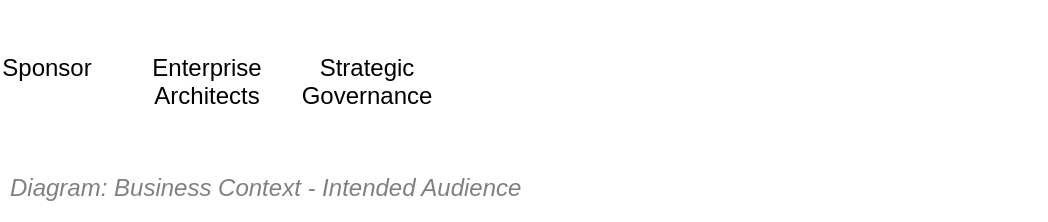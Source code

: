 <mxfile compressed="false" version="17.5.0" type="google">
  <diagram id="5yoc6g_hvBCZKsjoFb31" name="Business Context/Confidentiality/Intended Audience">
    <mxGraphModel grid="1" page="1" gridSize="10" guides="1" tooltips="1" connect="1" arrows="1" fold="1" pageScale="1" pageWidth="827" pageHeight="1169" math="0" shadow="0">
      <root>
        <mxCell id="hpkG3vvpmCNVcmLQrAHS-0" />
        <mxCell id="hpkG3vvpmCNVcmLQrAHS-1" value="Diagram" parent="hpkG3vvpmCNVcmLQrAHS-0" />
        <mxCell id="hpkG3vvpmCNVcmLQrAHS-2" value="&lt;font style=&quot;font-size: 12px&quot;&gt;Sponsor&lt;br style=&quot;font-size: 12px&quot;&gt;&lt;/font&gt;" style="shape=image;html=1;verticalAlign=top;verticalLabelPosition=bottom;labelBackgroundColor=none;imageAspect=0;aspect=fixed;image=https://cdn0.iconfinder.com/data/icons/elasto-online-store/26/00-ELASTOFONT-STORE-READY_user-128.png;strokeColor=#f0f0f0;fillColor=none;fontSize=11;fontColor=#000000;align=center;rounded=0;arcSize=12;" vertex="1" parent="hpkG3vvpmCNVcmLQrAHS-1">
          <mxGeometry x="130" y="210" width="20" height="20" as="geometry" />
        </mxCell>
        <mxCell id="CV-_k34muKexvlOtfAL0-1" value="&lt;font style=&quot;font-size: 12px&quot;&gt;Enterprise&lt;br&gt;Architects&lt;br style=&quot;font-size: 12px&quot;&gt;&lt;/font&gt;" style="shape=image;html=1;verticalAlign=top;verticalLabelPosition=bottom;labelBackgroundColor=none;imageAspect=0;aspect=fixed;image=https://cdn0.iconfinder.com/data/icons/elasto-online-store/26/00-ELASTOFONT-STORE-READY_user-128.png;strokeColor=#f0f0f0;fillColor=none;fontSize=11;fontColor=#000000;align=center;rounded=0;arcSize=12;" vertex="1" parent="hpkG3vvpmCNVcmLQrAHS-1">
          <mxGeometry x="210" y="210" width="20" height="20" as="geometry" />
        </mxCell>
        <mxCell id="tbXIjxaQs2wUtlKLT_zm-0" value="&lt;font style=&quot;font-size: 12px&quot;&gt;Strategic&lt;br&gt;Governance&lt;br style=&quot;font-size: 12px&quot;&gt;&lt;/font&gt;" style="shape=image;html=1;verticalAlign=top;verticalLabelPosition=bottom;labelBackgroundColor=none;imageAspect=0;aspect=fixed;image=https://cdn0.iconfinder.com/data/icons/elasto-online-store/26/00-ELASTOFONT-STORE-READY_user-128.png;strokeColor=#f0f0f0;fillColor=none;fontSize=11;fontColor=#000000;align=center;rounded=0;arcSize=12;" vertex="1" parent="hpkG3vvpmCNVcmLQrAHS-1">
          <mxGeometry x="290" y="210" width="20" height="20" as="geometry" />
        </mxCell>
        <mxCell id="bgQAE8YFNBrUZ-u5x_5P-4" value="Title/Diagram" parent="hpkG3vvpmCNVcmLQrAHS-0" />
        <mxCell id="CV-_k34muKexvlOtfAL0-0" value="&lt;font style=&quot;font-size: 12px&quot;&gt;&lt;span style=&quot;font-size: 12px&quot;&gt;Diagram: &lt;/span&gt;Business Context - Intended Audience&lt;/font&gt;" style="text;strokeColor=none;fillColor=none;html=1;fontSize=24;fontStyle=2;verticalAlign=middle;align=left;shadow=0;glass=0;comic=0;opacity=30;fontColor=#808080;" vertex="1" parent="bgQAE8YFNBrUZ-u5x_5P-4">
          <mxGeometry x="120" y="280" width="520" height="40" as="geometry" />
        </mxCell>
      </root>
    </mxGraphModel>
  </diagram>
</mxfile>
